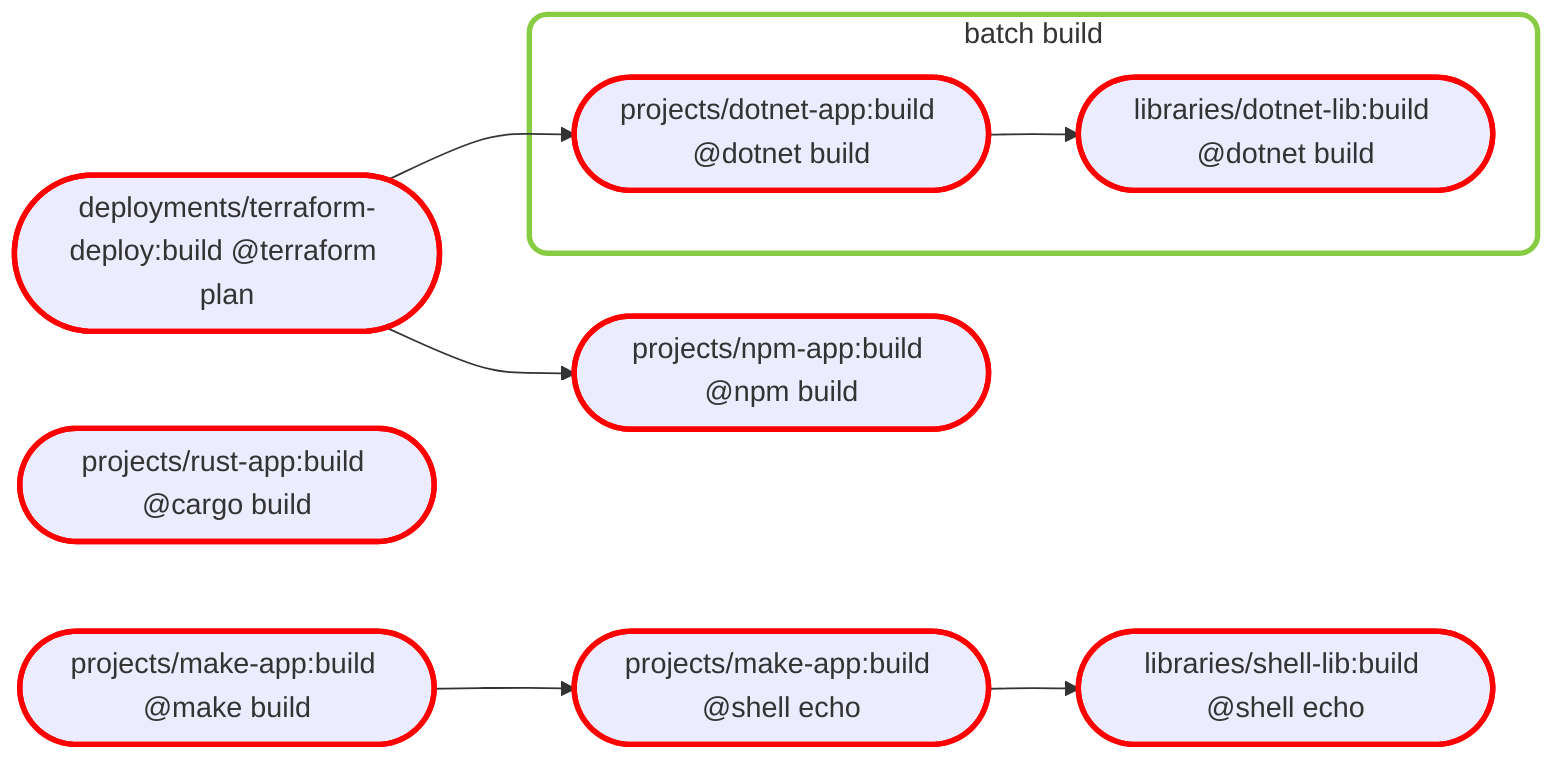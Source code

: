 flowchart LR
classDef forced stroke:red,stroke-width:3px
classDef required stroke:orange,stroke-width:3px
classDef selected stroke:black,stroke-width:3px
subgraph 103324D667786719E66BCF80622362240D839C7846917272A00ABB3A18112ACB[batch build]
  libraries/dotnet-lib:build(["libraries/dotnet-lib:build @dotnet build"])
  projects/dotnet-app:build(["projects/dotnet-app:build @dotnet build"])
end
classDef cluster-103324D667786719E66BCF80622362240D839C7846917272A00ABB3A18112ACB stroke:#8C4,stroke-width:3px,fill:white,rx:10,ry:10
class 103324D667786719E66BCF80622362240D839C7846917272A00ABB3A18112ACB cluster-103324D667786719E66BCF80622362240D839C7846917272A00ABB3A18112ACB
class libraries/dotnet-lib:build forced
projects/dotnet-app:build --> libraries/dotnet-lib:build
class projects/dotnet-app:build forced
projects/make-app:build(["projects/make-app:build @make build"])
projects/make-app:build --> projects/make-app:build-1
class projects/make-app:build forced
projects/rust-app:build(["projects/rust-app:build @cargo build"])
class projects/rust-app:build forced
libraries/shell-lib:build(["libraries/shell-lib:build @shell echo"])
projects/make-app:build-1(["projects/make-app:build @shell echo"])
class libraries/shell-lib:build forced
projects/make-app:build-1 --> libraries/shell-lib:build
class projects/make-app:build-1 forced
deployments/terraform-deploy:build(["deployments/terraform-deploy:build @terraform plan"])
deployments/terraform-deploy:build --> projects/dotnet-app:build
deployments/terraform-deploy:build --> projects/npm-app:build
class deployments/terraform-deploy:build forced
projects/npm-app:build(["projects/npm-app:build @npm build"])
class projects/npm-app:build forced